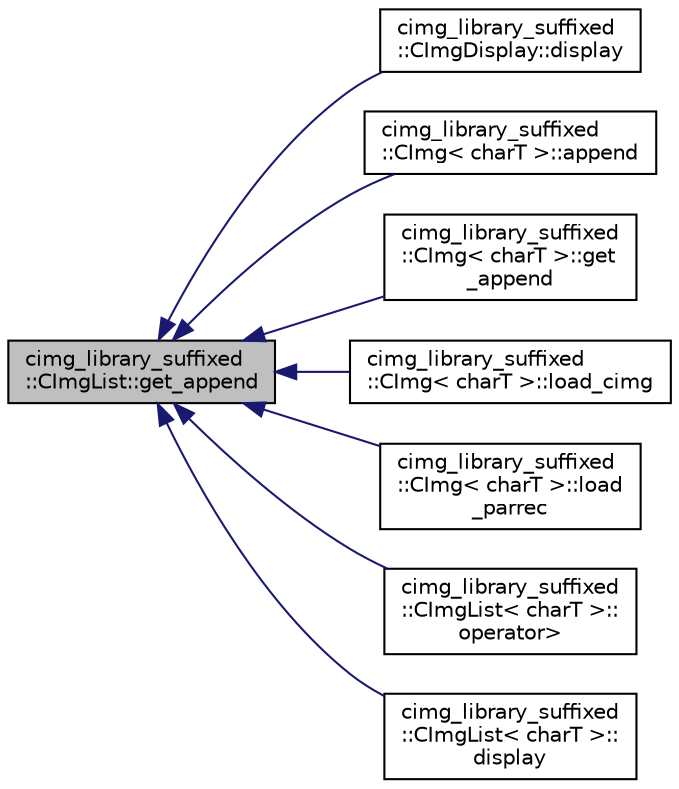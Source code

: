 digraph "cimg_library_suffixed::CImgList::get_append"
{
  edge [fontname="Helvetica",fontsize="10",labelfontname="Helvetica",labelfontsize="10"];
  node [fontname="Helvetica",fontsize="10",shape=record];
  rankdir="LR";
  Node1 [label="cimg_library_suffixed\l::CImgList::get_append",height=0.2,width=0.4,color="black", fillcolor="grey75", style="filled" fontcolor="black"];
  Node1 -> Node2 [dir="back",color="midnightblue",fontsize="10",style="solid",fontname="Helvetica"];
  Node2 [label="cimg_library_suffixed\l::CImgDisplay::display",height=0.2,width=0.4,color="black", fillcolor="white", style="filled",URL="$structcimg__library__suffixed_1_1_c_img_display.html#a7f0ae1e5a6deb128d9a4f9501514675b",tooltip="Display list of images on associated window."];
  Node1 -> Node3 [dir="back",color="midnightblue",fontsize="10",style="solid",fontname="Helvetica"];
  Node3 [label="cimg_library_suffixed\l::CImg\< charT \>::append",height=0.2,width=0.4,color="black", fillcolor="white", style="filled",URL="$structcimg__library__suffixed_1_1_c_img.html#a66b642b7548536f9dfe0328207e37ef4",tooltip="Append two images along specified axis."];
  Node1 -> Node4 [dir="back",color="midnightblue",fontsize="10",style="solid",fontname="Helvetica"];
  Node4 [label="cimg_library_suffixed\l::CImg\< charT \>::get\l_append",height=0.2,width=0.4,color="black", fillcolor="white", style="filled",URL="$structcimg__library__suffixed_1_1_c_img.html#add210d6813ffa229a715090b925ee05d",tooltip="Append two images along specified axis ."];
  Node1 -> Node5 [dir="back",color="midnightblue",fontsize="10",style="solid",fontname="Helvetica"];
  Node5 [label="cimg_library_suffixed\l::CImg\< charT \>::load_cimg",height=0.2,width=0.4,color="black", fillcolor="white", style="filled",URL="$structcimg__library__suffixed_1_1_c_img.html#acd11fa7d0e9e7598c686eeadd86b792d",tooltip="Load image from a .cimg[z] file."];
  Node1 -> Node6 [dir="back",color="midnightblue",fontsize="10",style="solid",fontname="Helvetica"];
  Node6 [label="cimg_library_suffixed\l::CImg\< charT \>::load\l_parrec",height=0.2,width=0.4,color="black", fillcolor="white", style="filled",URL="$structcimg__library__suffixed_1_1_c_img.html#a2443496c0824ead4e1bf8a84c5eda7b0",tooltip="Load image from a PAR-REC (Philips) file."];
  Node1 -> Node7 [dir="back",color="midnightblue",fontsize="10",style="solid",fontname="Helvetica"];
  Node7 [label="cimg_library_suffixed\l::CImgList\< charT \>::\loperator\>",height=0.2,width=0.4,color="black", fillcolor="white", style="filled",URL="$structcimg__library__suffixed_1_1_c_img_list.html#a2bb84bb0bc89cd03776ae7c65f20fa20",tooltip="Return image corresponding to the appending of all images of the instance list along specified axis..."];
  Node1 -> Node8 [dir="back",color="midnightblue",fontsize="10",style="solid",fontname="Helvetica"];
  Node8 [label="cimg_library_suffixed\l::CImgList\< charT \>::\ldisplay",height=0.2,width=0.4,color="black", fillcolor="white", style="filled",URL="$structcimg__library__suffixed_1_1_c_img_list.html#a24fd3ae83d60b2b85569e5d1c5373bc5",tooltip="Display the current CImgList instance in an existing CImgDisplay window (by reference)."];
}
